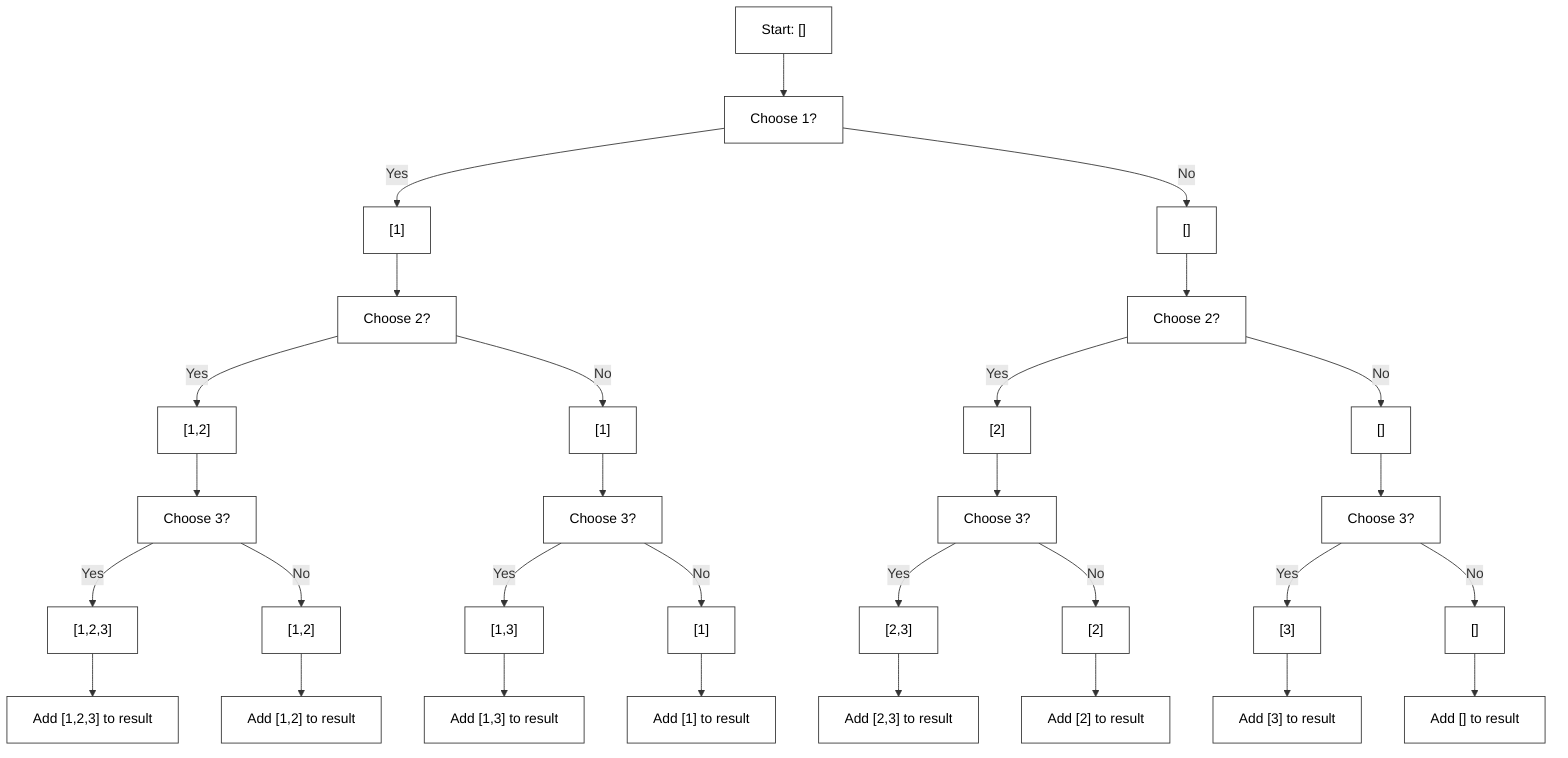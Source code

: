 graph TD
    A["Start: []"] --> B["Choose 1?"]

    B -->|"Yes"| C["[1]"]
    B -->|"No"| D["[]"]

    C --> E["Choose 2?"]
    D --> F["Choose 2?"]

    E -->|"Yes"| G["[1,2]"]
    E -->|"No"| H["[1]"]
    F -->|"Yes"| I["[2]"]
    F -->|"No"| J["[]"]

    G --> K["Choose 3?"]
    H --> L["Choose 3?"]
    I --> M["Choose 3?"]
    J --> N["Choose 3?"]

    K -->|"Yes"| O["[1,2,3]"]
    K -->|"No"| P["[1,2]"]
    L -->|"Yes"| Q["[1,3]"]
    L -->|"No"| R["[1]"]
    M -->|"Yes"| S["[2,3]"]
    M -->|"No"| T["[2]"]
    N -->|"Yes"| U["[3]"]
    N -->|"No"| V["[]"]

    O --> O1["Add [1,2,3] to result"]
    P --> P1["Add [1,2] to result"]
    Q --> Q1["Add [1,3] to result"]
    R --> R1["Add [1] to result"]
    S --> S1["Add [2,3] to result"]
    T --> T1["Add [2] to result"]
    U --> U1["Add [3] to result"]
    V --> V1["Add [] to result"]

    classDef default fill:#FFFFFF,stroke:#333,stroke-width:1px,color:#000000;